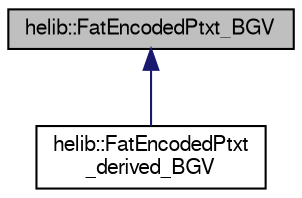 digraph "helib::FatEncodedPtxt_BGV"
{
  edge [fontname="FreeSans",fontsize="10",labelfontname="FreeSans",labelfontsize="10"];
  node [fontname="FreeSans",fontsize="10",shape=record];
  Node0 [label="helib::FatEncodedPtxt_BGV",height=0.2,width=0.4,color="black", fillcolor="grey75", style="filled", fontcolor="black"];
  Node0 -> Node1 [dir="back",color="midnightblue",fontsize="10",style="solid"];
  Node1 [label="helib::FatEncodedPtxt\l_derived_BGV",height=0.2,width=0.4,color="black", fillcolor="white", style="filled",URL="$classhelib_1_1_fat_encoded_ptxt__derived___b_g_v.html"];
}
